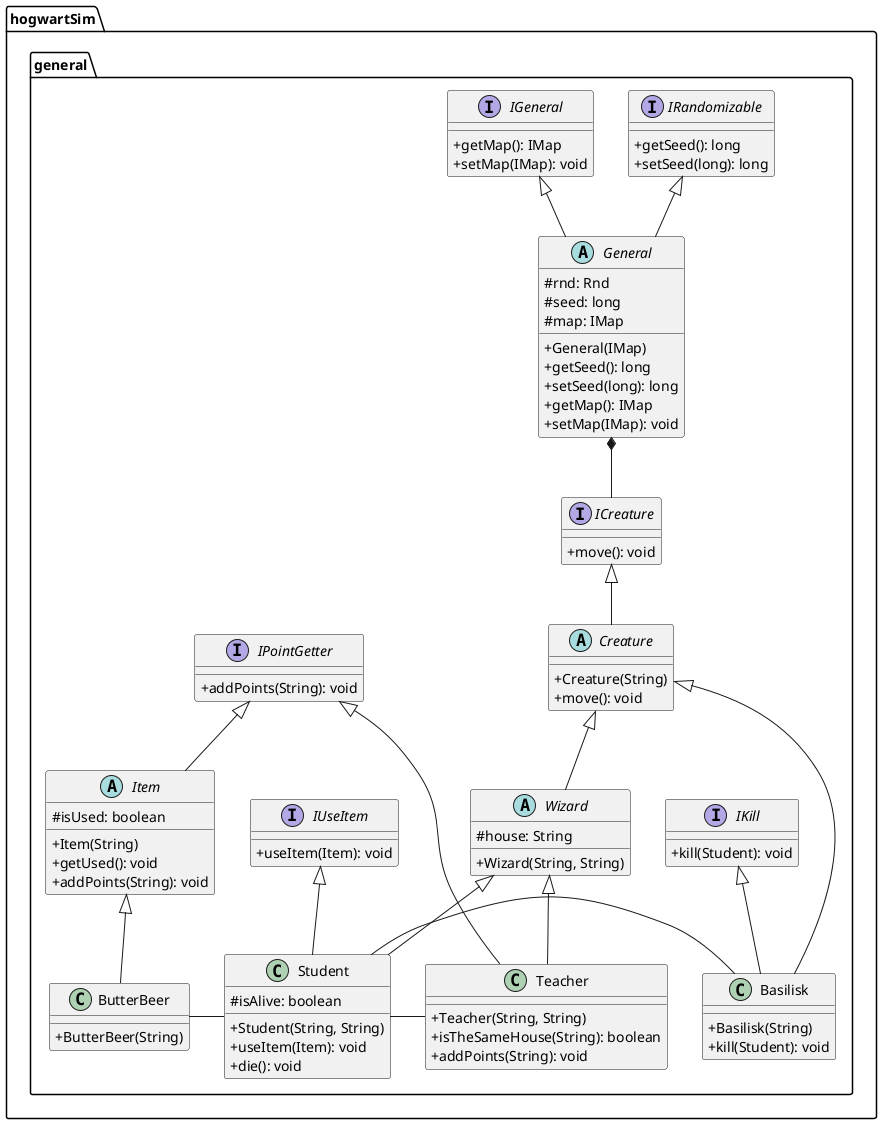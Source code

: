 @startuml
'https://plantuml.com/object-diagram
skinparam classAttributeIconSize 0

package "hogwartSim.general" {

    interface IRandomizable{
        +getSeed(): long
        +setSeed(long): long
    }
    interface IGeneral{
        +getMap(): IMap
        +setMap(IMap): void
    }
    abstract class "General"{
        #rnd: Rnd
        #seed: long
        #map: IMap

        +General(IMap)
        +getSeed(): long
        +setSeed(long): long
        +getMap(): IMap
        +setMap(IMap): void
    }
    interface ICreature{
        +move(): void
    }
    abstract class Creature{
        +Creature(String)
        +move(): void
    }
'class House{
'   #memberList: List<Wizard>
'   -sortingHat(String): String
'}
    interface IKill{
        +kill(Student): void
    }
    class Basilisk{
        +Basilisk(String)
        +kill(Student): void
    }
    interface IUseItem{
        +useItem(Item): void
    }
    abstract class Wizard{
        #house: String

        +Wizard(String, String)
    }
    class Student{
        #isAlive: boolean

        +Student(String, String)
        +useItem(Item): void
        +die(): void
    }
    interface IPointGetter{
        +addPoints(String): void
    }
    class Teacher{
        +Teacher(String, String)
        +isTheSameHouse(String): boolean
        +addPoints(String): void
    }
    abstract class Item{
        #isUsed: boolean

        +Item(String)
        +getUsed(): void
        +addPoints(String): void
    }
    class ButterBeer{
        +ButterBeer(String)
    }
IGeneral <|-- General
IRandomizable <|-- General
IKill <|-- Basilisk
'House *-- Wizard
IPointGetter <|-- Teacher
IPointGetter <|-- Item
Item <|-- ButterBeer
General *-- ICreature
ICreature <|-- Creature
Creature <|-- Basilisk
Creature <|-- Wizard
Wizard <|-- Teacher
Wizard <|-- Student
IUseItem <|-- Student
Student - Teacher
Student - ButterBeer
Student - Basilisk
}
@enduml